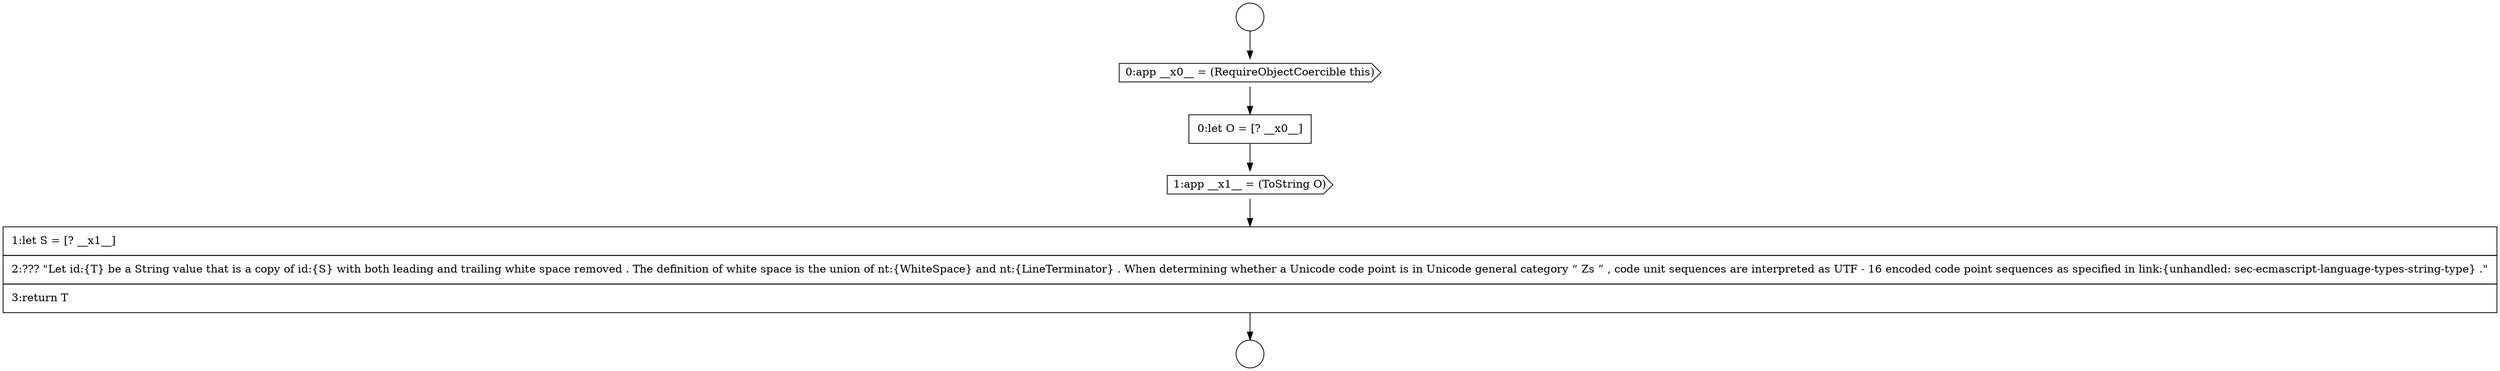 digraph {
  node12212 [shape=circle label=" " color="black" fillcolor="white" style=filled]
  node12217 [shape=none, margin=0, label=<<font color="black">
    <table border="0" cellborder="1" cellspacing="0" cellpadding="10">
      <tr><td align="left">1:let S = [? __x1__]</td></tr>
      <tr><td align="left">2:??? &quot;Let id:{T} be a String value that is a copy of id:{S} with both leading and trailing white space removed . The definition of white space is the union of nt:{WhiteSpace} and nt:{LineTerminator} . When determining whether a Unicode code point is in Unicode general category &ldquo; Zs &rdquo; , code unit sequences are interpreted as UTF - 16 encoded code point sequences as specified in link:{unhandled: sec-ecmascript-language-types-string-type} .&quot;</td></tr>
      <tr><td align="left">3:return T</td></tr>
    </table>
  </font>> color="black" fillcolor="white" style=filled]
  node12215 [shape=none, margin=0, label=<<font color="black">
    <table border="0" cellborder="1" cellspacing="0" cellpadding="10">
      <tr><td align="left">0:let O = [? __x0__]</td></tr>
    </table>
  </font>> color="black" fillcolor="white" style=filled]
  node12216 [shape=cds, label=<<font color="black">1:app __x1__ = (ToString O)</font>> color="black" fillcolor="white" style=filled]
  node12214 [shape=cds, label=<<font color="black">0:app __x0__ = (RequireObjectCoercible this)</font>> color="black" fillcolor="white" style=filled]
  node12213 [shape=circle label=" " color="black" fillcolor="white" style=filled]
  node12214 -> node12215 [ color="black"]
  node12215 -> node12216 [ color="black"]
  node12212 -> node12214 [ color="black"]
  node12217 -> node12213 [ color="black"]
  node12216 -> node12217 [ color="black"]
}
